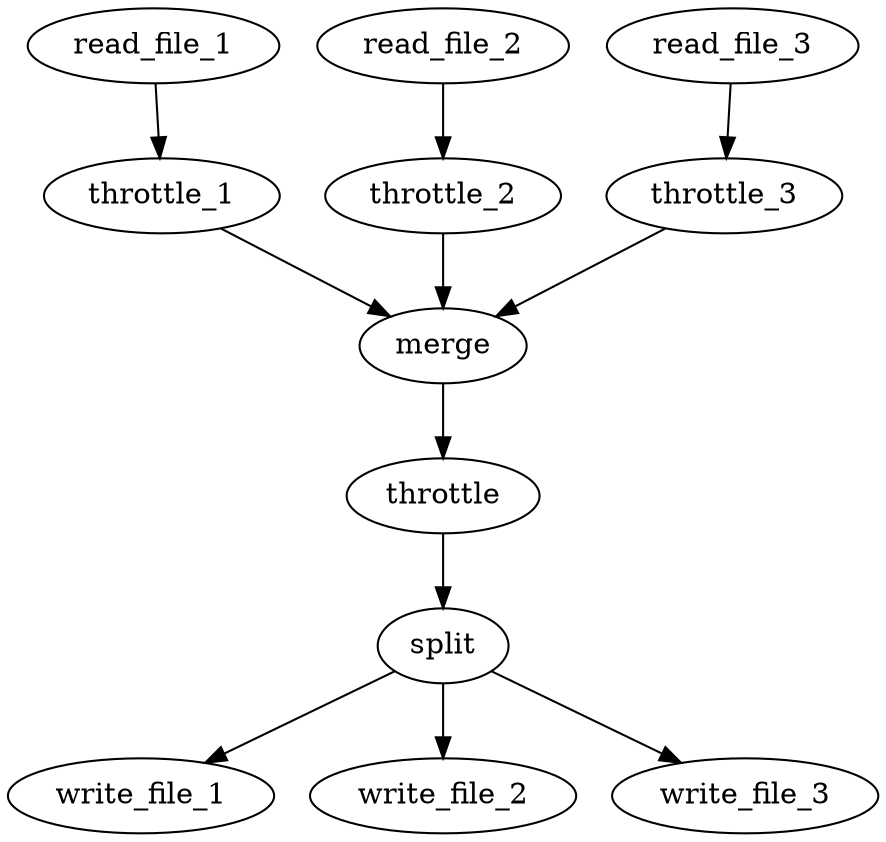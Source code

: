 digraph G {
    read_file_1 -> throttle_1 -> merge -> throttle -> split
    read_file_2 -> throttle_2 -> merge
    read_file_3 -> throttle_3 -> merge
    split -> write_file_1
    split -> write_file_2
    split -> write_file_3
}

